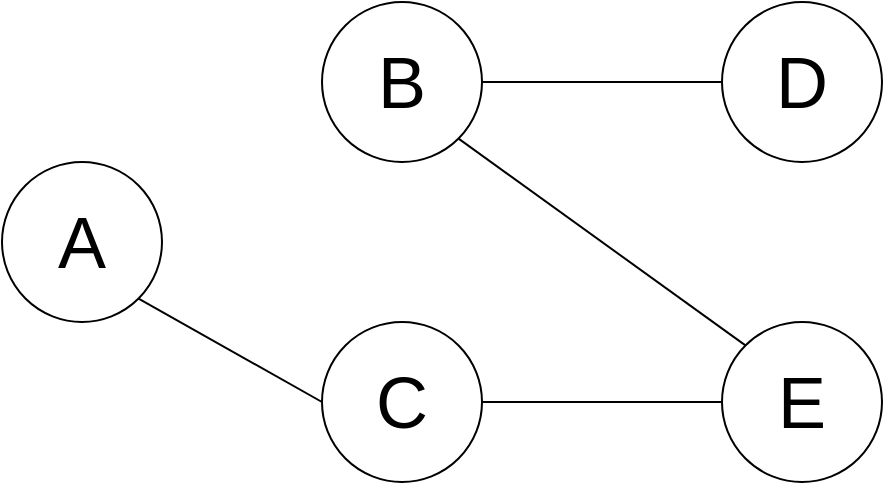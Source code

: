 <mxfile version="14.7.6" type="device"><diagram id="lg6sDPYdxWrfcfiryGKw" name="Page-1"><mxGraphModel dx="1422" dy="794" grid="1" gridSize="10" guides="1" tooltips="1" connect="1" arrows="1" fold="1" page="1" pageScale="1" pageWidth="3300" pageHeight="4681" math="0" shadow="0"><root><mxCell id="0"/><mxCell id="1" parent="0"/><mxCell id="-rPpyX4w0TICPpr1NCqV-1" value="&lt;font style=&quot;font-size: 36px&quot;&gt;E&lt;/font&gt;" style="ellipse;whiteSpace=wrap;html=1;aspect=fixed;" vertex="1" parent="1"><mxGeometry x="680" y="360" width="80" height="80" as="geometry"/></mxCell><mxCell id="-rPpyX4w0TICPpr1NCqV-2" value="&lt;font style=&quot;font-size: 36px&quot;&gt;D&lt;/font&gt;" style="ellipse;whiteSpace=wrap;html=1;aspect=fixed;" vertex="1" parent="1"><mxGeometry x="680" y="200" width="80" height="80" as="geometry"/></mxCell><mxCell id="-rPpyX4w0TICPpr1NCqV-3" value="&lt;font style=&quot;font-size: 36px&quot;&gt;C&lt;/font&gt;" style="ellipse;whiteSpace=wrap;html=1;aspect=fixed;" vertex="1" parent="1"><mxGeometry x="480" y="360" width="80" height="80" as="geometry"/></mxCell><mxCell id="-rPpyX4w0TICPpr1NCqV-4" value="&lt;font style=&quot;font-size: 36px&quot;&gt;B&lt;/font&gt;" style="ellipse;whiteSpace=wrap;html=1;aspect=fixed;" vertex="1" parent="1"><mxGeometry x="480" y="200" width="80" height="80" as="geometry"/></mxCell><mxCell id="-rPpyX4w0TICPpr1NCqV-5" value="&lt;font style=&quot;font-size: 36px&quot;&gt;A&lt;/font&gt;" style="ellipse;whiteSpace=wrap;html=1;aspect=fixed;" vertex="1" parent="1"><mxGeometry x="320" y="280" width="80" height="80" as="geometry"/></mxCell><mxCell id="-rPpyX4w0TICPpr1NCqV-8" value="" style="endArrow=none;html=1;exitX=1;exitY=1;exitDx=0;exitDy=0;entryX=0;entryY=0;entryDx=0;entryDy=0;" edge="1" parent="1" source="-rPpyX4w0TICPpr1NCqV-4" target="-rPpyX4w0TICPpr1NCqV-1"><mxGeometry width="50" height="50" relative="1" as="geometry"><mxPoint x="700" y="420" as="sourcePoint"/><mxPoint x="750" y="370" as="targetPoint"/></mxGeometry></mxCell><mxCell id="-rPpyX4w0TICPpr1NCqV-9" value="" style="endArrow=none;html=1;exitX=1;exitY=0.5;exitDx=0;exitDy=0;entryX=0;entryY=0.5;entryDx=0;entryDy=0;" edge="1" parent="1" source="-rPpyX4w0TICPpr1NCqV-4" target="-rPpyX4w0TICPpr1NCqV-2"><mxGeometry width="50" height="50" relative="1" as="geometry"><mxPoint x="710" y="430" as="sourcePoint"/><mxPoint x="760" y="380" as="targetPoint"/></mxGeometry></mxCell><mxCell id="-rPpyX4w0TICPpr1NCqV-10" value="" style="endArrow=none;html=1;exitX=1;exitY=1;exitDx=0;exitDy=0;entryX=0;entryY=0.5;entryDx=0;entryDy=0;" edge="1" parent="1" source="-rPpyX4w0TICPpr1NCqV-5" target="-rPpyX4w0TICPpr1NCqV-3"><mxGeometry width="50" height="50" relative="1" as="geometry"><mxPoint x="720" y="440" as="sourcePoint"/><mxPoint x="770" y="390" as="targetPoint"/></mxGeometry></mxCell><mxCell id="-rPpyX4w0TICPpr1NCqV-11" value="" style="endArrow=none;html=1;exitX=1;exitY=0.5;exitDx=0;exitDy=0;entryX=0;entryY=0.5;entryDx=0;entryDy=0;" edge="1" parent="1" source="-rPpyX4w0TICPpr1NCqV-3" target="-rPpyX4w0TICPpr1NCqV-1"><mxGeometry width="50" height="50" relative="1" as="geometry"><mxPoint x="730" y="450" as="sourcePoint"/><mxPoint x="670" y="400" as="targetPoint"/></mxGeometry></mxCell></root></mxGraphModel></diagram></mxfile>